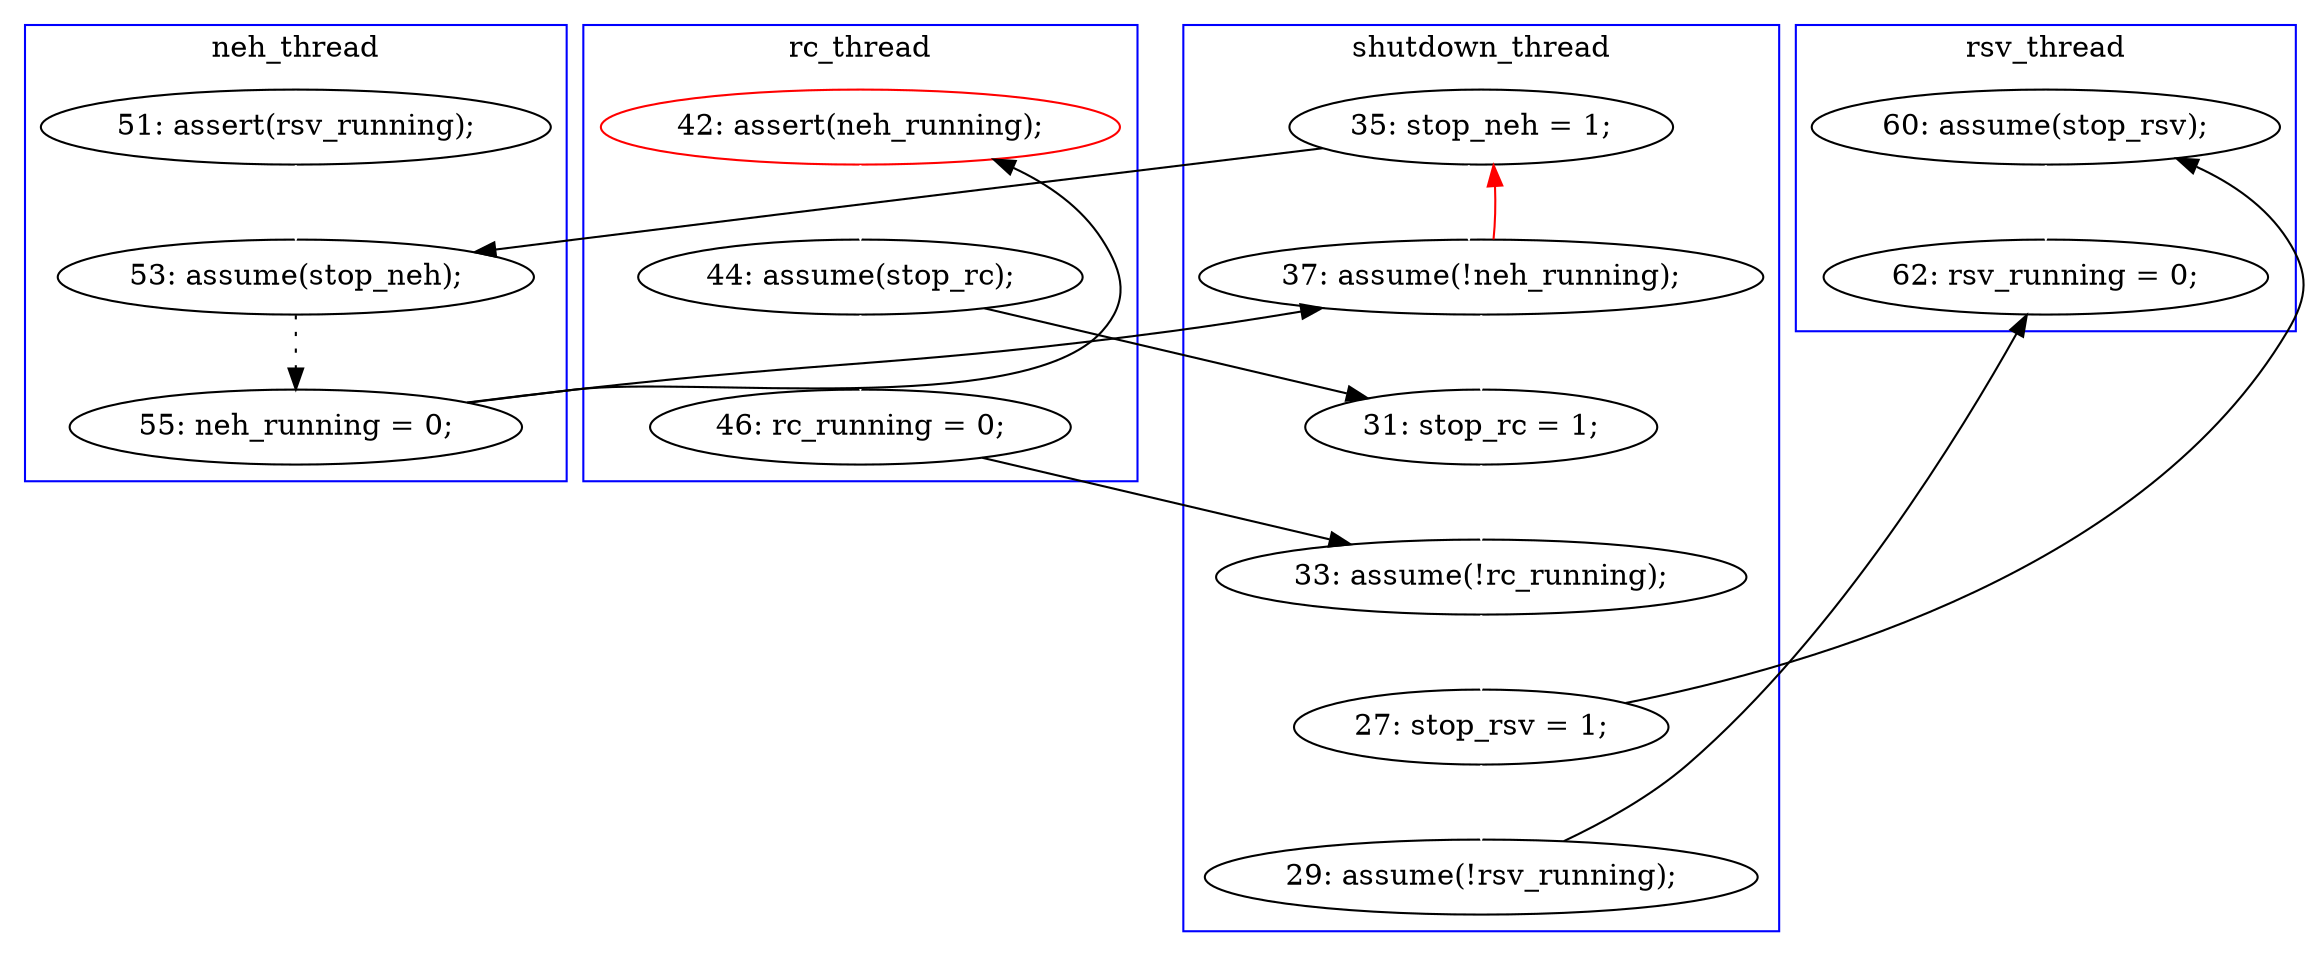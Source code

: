 digraph Counterexample {
	17 -> 18 [color = white, style = solid]
	24 -> 29 [color = black, style = solid, constraint = false]
	18 -> 19 [color = black, style = dotted]
	19 -> 23 [color = black, style = solid, constraint = false]
	31 -> 35 [color = black, style = solid, constraint = false]
	28 -> 29 [color = white, style = solid]
	24 -> 25 [color = white, style = solid]
	29 -> 30 [color = white, style = solid]
	28 -> 16 [color = red, style = solid, constraint = false]
	23 -> 24 [color = white, style = solid]
	31 -> 32 [color = white, style = solid]
	16 -> 28 [color = white, style = solid]
	32 -> 36 [color = black, style = solid, constraint = false]
	19 -> 28 [color = black, style = solid, constraint = false]
	35 -> 36 [color = white, style = solid]
	25 -> 30 [color = black, style = solid, constraint = false]
	16 -> 18 [color = black, style = solid, constraint = false]
	30 -> 31 [color = white, style = solid]
	subgraph cluster4 {
		label = rsv_thread
		color = blue
		35  [label = "60: assume(stop_rsv);"]
		36  [label = "62: rsv_running = 0;"]
	}
	subgraph cluster2 {
		label = rc_thread
		color = blue
		24  [label = "44: assume(stop_rc);"]
		25  [label = "46: rc_running = 0;"]
		23  [label = "42: assert(neh_running);", color = red]
	}
	subgraph cluster3 {
		label = neh_thread
		color = blue
		18  [label = "53: assume(stop_neh);"]
		17  [label = "51: assert(rsv_running);"]
		19  [label = "55: neh_running = 0;"]
	}
	subgraph cluster1 {
		label = shutdown_thread
		color = blue
		28  [label = "37: assume(!neh_running);"]
		16  [label = "35: stop_neh = 1;"]
		30  [label = "33: assume(!rc_running);"]
		31  [label = "27: stop_rsv = 1;"]
		32  [label = "29: assume(!rsv_running);"]
		29  [label = "31: stop_rc = 1;"]
	}
}